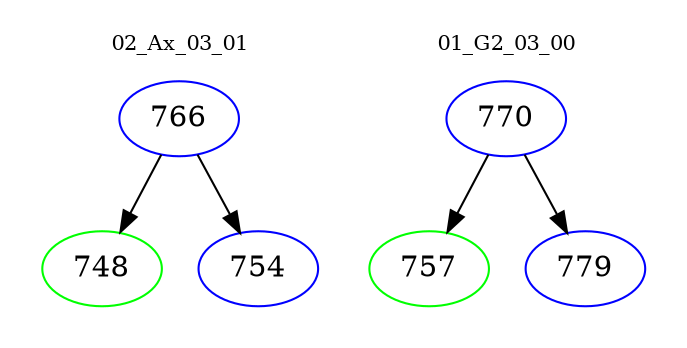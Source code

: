 digraph{
subgraph cluster_0 {
color = white
label = "02_Ax_03_01";
fontsize=10;
T0_766 [label="766", color="blue"]
T0_766 -> T0_748 [color="black"]
T0_748 [label="748", color="green"]
T0_766 -> T0_754 [color="black"]
T0_754 [label="754", color="blue"]
}
subgraph cluster_1 {
color = white
label = "01_G2_03_00";
fontsize=10;
T1_770 [label="770", color="blue"]
T1_770 -> T1_757 [color="black"]
T1_757 [label="757", color="green"]
T1_770 -> T1_779 [color="black"]
T1_779 [label="779", color="blue"]
}
}
